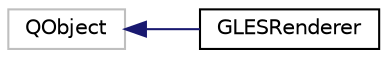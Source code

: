 digraph "Graphical Class Hierarchy"
{
 // LATEX_PDF_SIZE
  edge [fontname="Helvetica",fontsize="10",labelfontname="Helvetica",labelfontsize="10"];
  node [fontname="Helvetica",fontsize="10",shape=record];
  rankdir="LR";
  Node7 [label="QObject",height=0.2,width=0.4,color="grey75", fillcolor="white", style="filled",tooltip=" "];
  Node7 -> Node0 [dir="back",color="midnightblue",fontsize="10",style="solid",fontname="Helvetica"];
  Node0 [label="GLESRenderer",height=0.2,width=0.4,color="black", fillcolor="white", style="filled",URL="$class_g_l_e_s_renderer.html",tooltip="A render program that can be used as a simple replacement for the OpenGL fixed function pipeline."];
}
